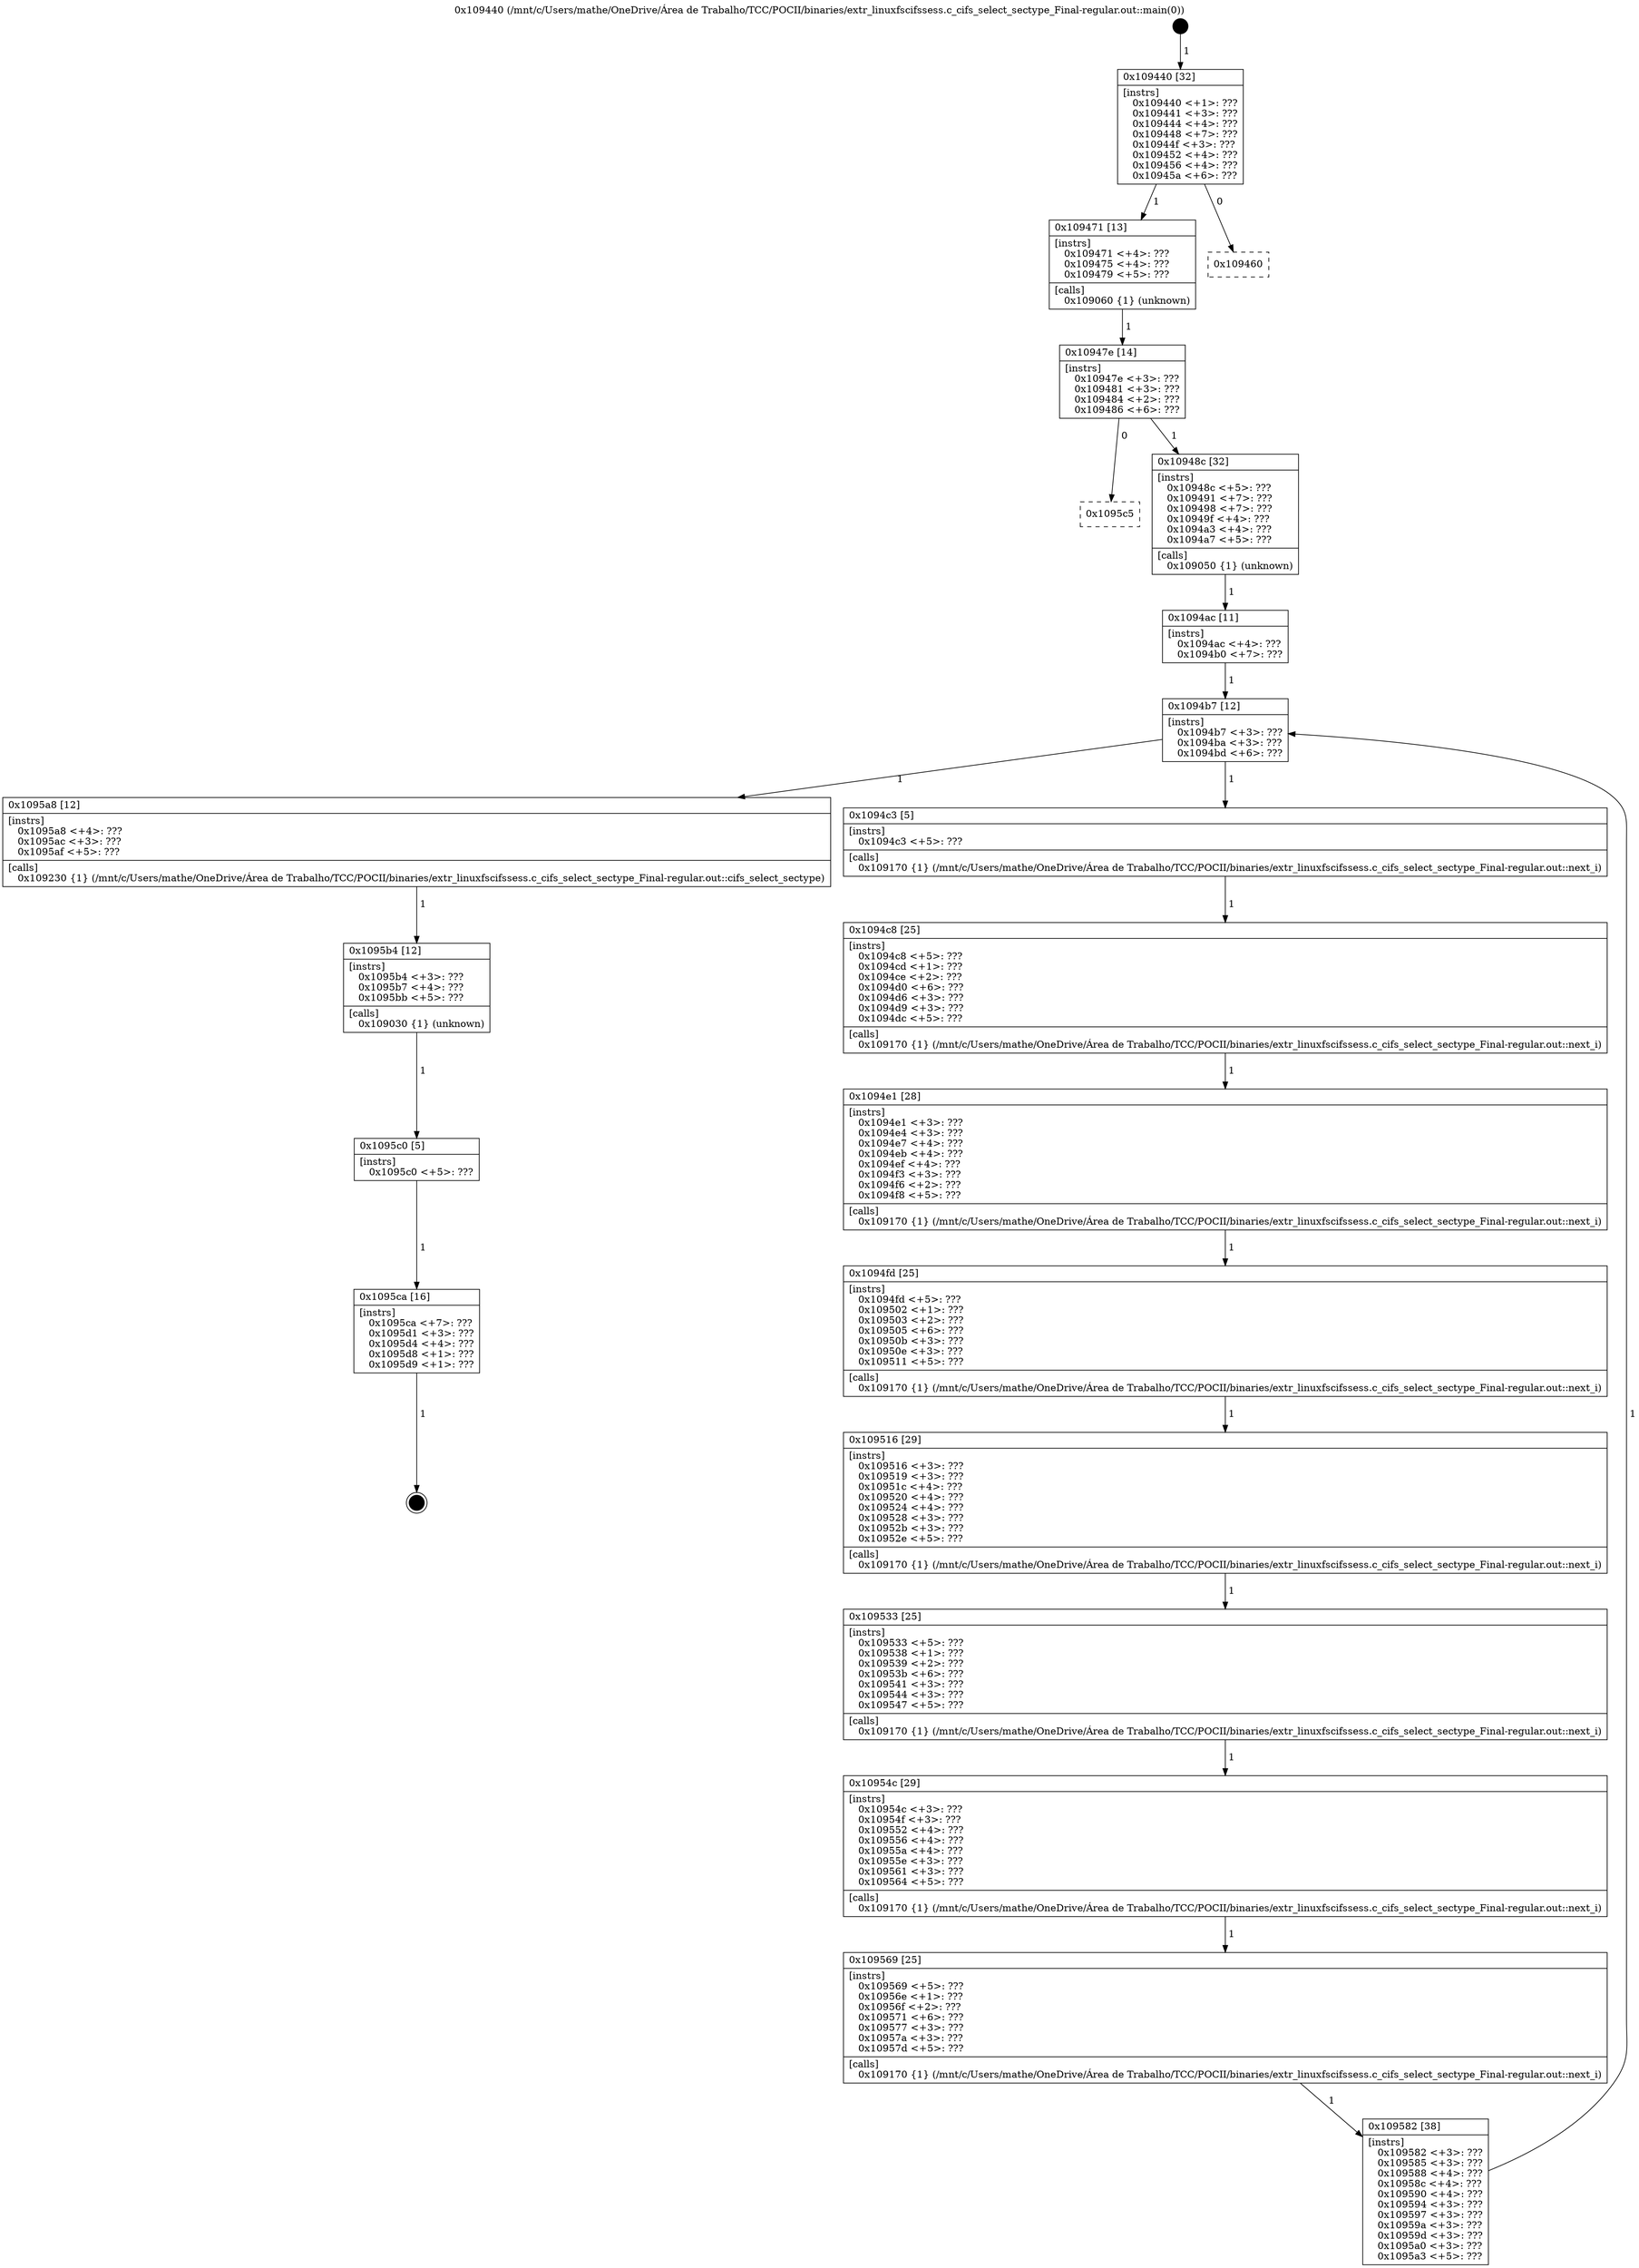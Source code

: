 digraph "0x109440" {
  label = "0x109440 (/mnt/c/Users/mathe/OneDrive/Área de Trabalho/TCC/POCII/binaries/extr_linuxfscifssess.c_cifs_select_sectype_Final-regular.out::main(0))"
  labelloc = "t"
  node[shape=record]

  Entry [label="",width=0.3,height=0.3,shape=circle,fillcolor=black,style=filled]
  "0x109440" [label="{
     0x109440 [32]\l
     | [instrs]\l
     &nbsp;&nbsp;0x109440 \<+1\>: ???\l
     &nbsp;&nbsp;0x109441 \<+3\>: ???\l
     &nbsp;&nbsp;0x109444 \<+4\>: ???\l
     &nbsp;&nbsp;0x109448 \<+7\>: ???\l
     &nbsp;&nbsp;0x10944f \<+3\>: ???\l
     &nbsp;&nbsp;0x109452 \<+4\>: ???\l
     &nbsp;&nbsp;0x109456 \<+4\>: ???\l
     &nbsp;&nbsp;0x10945a \<+6\>: ???\l
  }"]
  "0x109471" [label="{
     0x109471 [13]\l
     | [instrs]\l
     &nbsp;&nbsp;0x109471 \<+4\>: ???\l
     &nbsp;&nbsp;0x109475 \<+4\>: ???\l
     &nbsp;&nbsp;0x109479 \<+5\>: ???\l
     | [calls]\l
     &nbsp;&nbsp;0x109060 \{1\} (unknown)\l
  }"]
  "0x109460" [label="{
     0x109460\l
  }", style=dashed]
  "0x10947e" [label="{
     0x10947e [14]\l
     | [instrs]\l
     &nbsp;&nbsp;0x10947e \<+3\>: ???\l
     &nbsp;&nbsp;0x109481 \<+3\>: ???\l
     &nbsp;&nbsp;0x109484 \<+2\>: ???\l
     &nbsp;&nbsp;0x109486 \<+6\>: ???\l
  }"]
  "0x1095c5" [label="{
     0x1095c5\l
  }", style=dashed]
  "0x10948c" [label="{
     0x10948c [32]\l
     | [instrs]\l
     &nbsp;&nbsp;0x10948c \<+5\>: ???\l
     &nbsp;&nbsp;0x109491 \<+7\>: ???\l
     &nbsp;&nbsp;0x109498 \<+7\>: ???\l
     &nbsp;&nbsp;0x10949f \<+4\>: ???\l
     &nbsp;&nbsp;0x1094a3 \<+4\>: ???\l
     &nbsp;&nbsp;0x1094a7 \<+5\>: ???\l
     | [calls]\l
     &nbsp;&nbsp;0x109050 \{1\} (unknown)\l
  }"]
  Exit [label="",width=0.3,height=0.3,shape=circle,fillcolor=black,style=filled,peripheries=2]
  "0x1094b7" [label="{
     0x1094b7 [12]\l
     | [instrs]\l
     &nbsp;&nbsp;0x1094b7 \<+3\>: ???\l
     &nbsp;&nbsp;0x1094ba \<+3\>: ???\l
     &nbsp;&nbsp;0x1094bd \<+6\>: ???\l
  }"]
  "0x1095a8" [label="{
     0x1095a8 [12]\l
     | [instrs]\l
     &nbsp;&nbsp;0x1095a8 \<+4\>: ???\l
     &nbsp;&nbsp;0x1095ac \<+3\>: ???\l
     &nbsp;&nbsp;0x1095af \<+5\>: ???\l
     | [calls]\l
     &nbsp;&nbsp;0x109230 \{1\} (/mnt/c/Users/mathe/OneDrive/Área de Trabalho/TCC/POCII/binaries/extr_linuxfscifssess.c_cifs_select_sectype_Final-regular.out::cifs_select_sectype)\l
  }"]
  "0x1094c3" [label="{
     0x1094c3 [5]\l
     | [instrs]\l
     &nbsp;&nbsp;0x1094c3 \<+5\>: ???\l
     | [calls]\l
     &nbsp;&nbsp;0x109170 \{1\} (/mnt/c/Users/mathe/OneDrive/Área de Trabalho/TCC/POCII/binaries/extr_linuxfscifssess.c_cifs_select_sectype_Final-regular.out::next_i)\l
  }"]
  "0x1094c8" [label="{
     0x1094c8 [25]\l
     | [instrs]\l
     &nbsp;&nbsp;0x1094c8 \<+5\>: ???\l
     &nbsp;&nbsp;0x1094cd \<+1\>: ???\l
     &nbsp;&nbsp;0x1094ce \<+2\>: ???\l
     &nbsp;&nbsp;0x1094d0 \<+6\>: ???\l
     &nbsp;&nbsp;0x1094d6 \<+3\>: ???\l
     &nbsp;&nbsp;0x1094d9 \<+3\>: ???\l
     &nbsp;&nbsp;0x1094dc \<+5\>: ???\l
     | [calls]\l
     &nbsp;&nbsp;0x109170 \{1\} (/mnt/c/Users/mathe/OneDrive/Área de Trabalho/TCC/POCII/binaries/extr_linuxfscifssess.c_cifs_select_sectype_Final-regular.out::next_i)\l
  }"]
  "0x1094e1" [label="{
     0x1094e1 [28]\l
     | [instrs]\l
     &nbsp;&nbsp;0x1094e1 \<+3\>: ???\l
     &nbsp;&nbsp;0x1094e4 \<+3\>: ???\l
     &nbsp;&nbsp;0x1094e7 \<+4\>: ???\l
     &nbsp;&nbsp;0x1094eb \<+4\>: ???\l
     &nbsp;&nbsp;0x1094ef \<+4\>: ???\l
     &nbsp;&nbsp;0x1094f3 \<+3\>: ???\l
     &nbsp;&nbsp;0x1094f6 \<+2\>: ???\l
     &nbsp;&nbsp;0x1094f8 \<+5\>: ???\l
     | [calls]\l
     &nbsp;&nbsp;0x109170 \{1\} (/mnt/c/Users/mathe/OneDrive/Área de Trabalho/TCC/POCII/binaries/extr_linuxfscifssess.c_cifs_select_sectype_Final-regular.out::next_i)\l
  }"]
  "0x1094fd" [label="{
     0x1094fd [25]\l
     | [instrs]\l
     &nbsp;&nbsp;0x1094fd \<+5\>: ???\l
     &nbsp;&nbsp;0x109502 \<+1\>: ???\l
     &nbsp;&nbsp;0x109503 \<+2\>: ???\l
     &nbsp;&nbsp;0x109505 \<+6\>: ???\l
     &nbsp;&nbsp;0x10950b \<+3\>: ???\l
     &nbsp;&nbsp;0x10950e \<+3\>: ???\l
     &nbsp;&nbsp;0x109511 \<+5\>: ???\l
     | [calls]\l
     &nbsp;&nbsp;0x109170 \{1\} (/mnt/c/Users/mathe/OneDrive/Área de Trabalho/TCC/POCII/binaries/extr_linuxfscifssess.c_cifs_select_sectype_Final-regular.out::next_i)\l
  }"]
  "0x109516" [label="{
     0x109516 [29]\l
     | [instrs]\l
     &nbsp;&nbsp;0x109516 \<+3\>: ???\l
     &nbsp;&nbsp;0x109519 \<+3\>: ???\l
     &nbsp;&nbsp;0x10951c \<+4\>: ???\l
     &nbsp;&nbsp;0x109520 \<+4\>: ???\l
     &nbsp;&nbsp;0x109524 \<+4\>: ???\l
     &nbsp;&nbsp;0x109528 \<+3\>: ???\l
     &nbsp;&nbsp;0x10952b \<+3\>: ???\l
     &nbsp;&nbsp;0x10952e \<+5\>: ???\l
     | [calls]\l
     &nbsp;&nbsp;0x109170 \{1\} (/mnt/c/Users/mathe/OneDrive/Área de Trabalho/TCC/POCII/binaries/extr_linuxfscifssess.c_cifs_select_sectype_Final-regular.out::next_i)\l
  }"]
  "0x109533" [label="{
     0x109533 [25]\l
     | [instrs]\l
     &nbsp;&nbsp;0x109533 \<+5\>: ???\l
     &nbsp;&nbsp;0x109538 \<+1\>: ???\l
     &nbsp;&nbsp;0x109539 \<+2\>: ???\l
     &nbsp;&nbsp;0x10953b \<+6\>: ???\l
     &nbsp;&nbsp;0x109541 \<+3\>: ???\l
     &nbsp;&nbsp;0x109544 \<+3\>: ???\l
     &nbsp;&nbsp;0x109547 \<+5\>: ???\l
     | [calls]\l
     &nbsp;&nbsp;0x109170 \{1\} (/mnt/c/Users/mathe/OneDrive/Área de Trabalho/TCC/POCII/binaries/extr_linuxfscifssess.c_cifs_select_sectype_Final-regular.out::next_i)\l
  }"]
  "0x10954c" [label="{
     0x10954c [29]\l
     | [instrs]\l
     &nbsp;&nbsp;0x10954c \<+3\>: ???\l
     &nbsp;&nbsp;0x10954f \<+3\>: ???\l
     &nbsp;&nbsp;0x109552 \<+4\>: ???\l
     &nbsp;&nbsp;0x109556 \<+4\>: ???\l
     &nbsp;&nbsp;0x10955a \<+4\>: ???\l
     &nbsp;&nbsp;0x10955e \<+3\>: ???\l
     &nbsp;&nbsp;0x109561 \<+3\>: ???\l
     &nbsp;&nbsp;0x109564 \<+5\>: ???\l
     | [calls]\l
     &nbsp;&nbsp;0x109170 \{1\} (/mnt/c/Users/mathe/OneDrive/Área de Trabalho/TCC/POCII/binaries/extr_linuxfscifssess.c_cifs_select_sectype_Final-regular.out::next_i)\l
  }"]
  "0x109569" [label="{
     0x109569 [25]\l
     | [instrs]\l
     &nbsp;&nbsp;0x109569 \<+5\>: ???\l
     &nbsp;&nbsp;0x10956e \<+1\>: ???\l
     &nbsp;&nbsp;0x10956f \<+2\>: ???\l
     &nbsp;&nbsp;0x109571 \<+6\>: ???\l
     &nbsp;&nbsp;0x109577 \<+3\>: ???\l
     &nbsp;&nbsp;0x10957a \<+3\>: ???\l
     &nbsp;&nbsp;0x10957d \<+5\>: ???\l
     | [calls]\l
     &nbsp;&nbsp;0x109170 \{1\} (/mnt/c/Users/mathe/OneDrive/Área de Trabalho/TCC/POCII/binaries/extr_linuxfscifssess.c_cifs_select_sectype_Final-regular.out::next_i)\l
  }"]
  "0x109582" [label="{
     0x109582 [38]\l
     | [instrs]\l
     &nbsp;&nbsp;0x109582 \<+3\>: ???\l
     &nbsp;&nbsp;0x109585 \<+3\>: ???\l
     &nbsp;&nbsp;0x109588 \<+4\>: ???\l
     &nbsp;&nbsp;0x10958c \<+4\>: ???\l
     &nbsp;&nbsp;0x109590 \<+4\>: ???\l
     &nbsp;&nbsp;0x109594 \<+3\>: ???\l
     &nbsp;&nbsp;0x109597 \<+3\>: ???\l
     &nbsp;&nbsp;0x10959a \<+3\>: ???\l
     &nbsp;&nbsp;0x10959d \<+3\>: ???\l
     &nbsp;&nbsp;0x1095a0 \<+3\>: ???\l
     &nbsp;&nbsp;0x1095a3 \<+5\>: ???\l
  }"]
  "0x1094ac" [label="{
     0x1094ac [11]\l
     | [instrs]\l
     &nbsp;&nbsp;0x1094ac \<+4\>: ???\l
     &nbsp;&nbsp;0x1094b0 \<+7\>: ???\l
  }"]
  "0x1095b4" [label="{
     0x1095b4 [12]\l
     | [instrs]\l
     &nbsp;&nbsp;0x1095b4 \<+3\>: ???\l
     &nbsp;&nbsp;0x1095b7 \<+4\>: ???\l
     &nbsp;&nbsp;0x1095bb \<+5\>: ???\l
     | [calls]\l
     &nbsp;&nbsp;0x109030 \{1\} (unknown)\l
  }"]
  "0x1095c0" [label="{
     0x1095c0 [5]\l
     | [instrs]\l
     &nbsp;&nbsp;0x1095c0 \<+5\>: ???\l
  }"]
  "0x1095ca" [label="{
     0x1095ca [16]\l
     | [instrs]\l
     &nbsp;&nbsp;0x1095ca \<+7\>: ???\l
     &nbsp;&nbsp;0x1095d1 \<+3\>: ???\l
     &nbsp;&nbsp;0x1095d4 \<+4\>: ???\l
     &nbsp;&nbsp;0x1095d8 \<+1\>: ???\l
     &nbsp;&nbsp;0x1095d9 \<+1\>: ???\l
  }"]
  Entry -> "0x109440" [label=" 1"]
  "0x109440" -> "0x109471" [label=" 1"]
  "0x109440" -> "0x109460" [label=" 0"]
  "0x109471" -> "0x10947e" [label=" 1"]
  "0x10947e" -> "0x1095c5" [label=" 0"]
  "0x10947e" -> "0x10948c" [label=" 1"]
  "0x1095ca" -> Exit [label=" 1"]
  "0x10948c" -> "0x1094ac" [label=" 1"]
  "0x1094b7" -> "0x1095a8" [label=" 1"]
  "0x1094b7" -> "0x1094c3" [label=" 1"]
  "0x1094c3" -> "0x1094c8" [label=" 1"]
  "0x1094c8" -> "0x1094e1" [label=" 1"]
  "0x1094e1" -> "0x1094fd" [label=" 1"]
  "0x1094fd" -> "0x109516" [label=" 1"]
  "0x109516" -> "0x109533" [label=" 1"]
  "0x109533" -> "0x10954c" [label=" 1"]
  "0x10954c" -> "0x109569" [label=" 1"]
  "0x109569" -> "0x109582" [label=" 1"]
  "0x1094ac" -> "0x1094b7" [label=" 1"]
  "0x109582" -> "0x1094b7" [label=" 1"]
  "0x1095a8" -> "0x1095b4" [label=" 1"]
  "0x1095b4" -> "0x1095c0" [label=" 1"]
  "0x1095c0" -> "0x1095ca" [label=" 1"]
}
